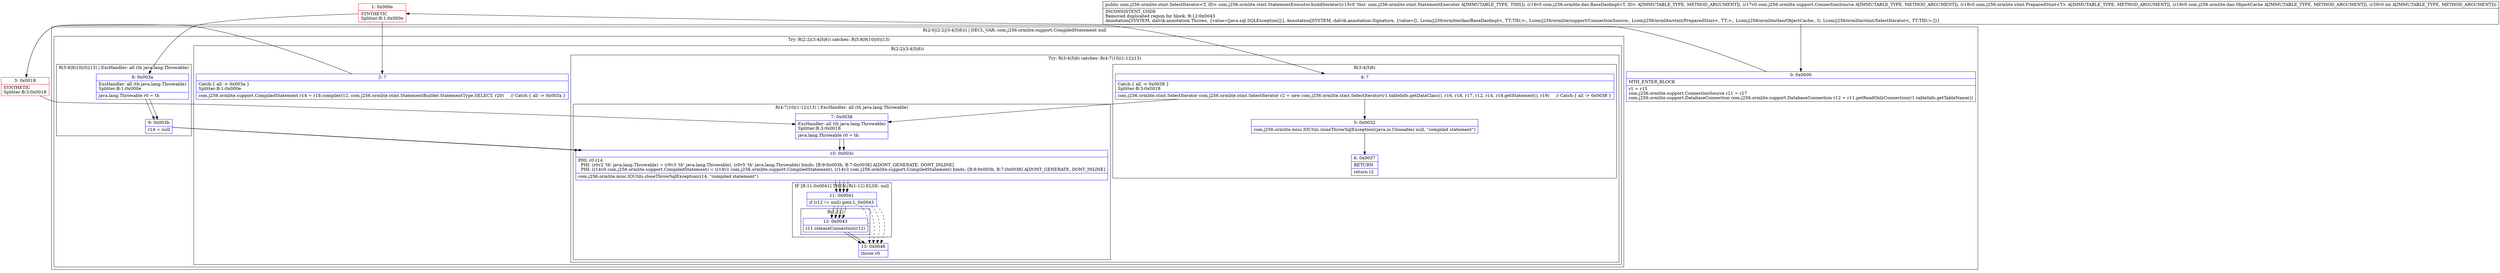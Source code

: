 digraph "CFG forcom.j256.ormlite.stmt.StatementExecutor.buildIterator(Lcom\/j256\/ormlite\/dao\/BaseDaoImpl;Lcom\/j256\/ormlite\/support\/ConnectionSource;Lcom\/j256\/ormlite\/stmt\/PreparedStmt;Lcom\/j256\/ormlite\/dao\/ObjectCache;I)Lcom\/j256\/ormlite\/stmt\/SelectIterator;" {
subgraph cluster_Region_718938616 {
label = "R(2:0|(2:2|(3:4|5|6))) | DECL_VAR: com.j256.ormlite.support.CompiledStatement null\l";
node [shape=record,color=blue];
Node_0 [shape=record,label="{0\:\ 0x0000|MTH_ENTER_BLOCK\l|r1 = r15\lcom.j256.ormlite.support.ConnectionSource r11 = r17\lcom.j256.ormlite.support.DatabaseConnection com.j256.ormlite.support.DatabaseConnection r12 = r11.getReadOnlyConnection(r1.tableInfo.getTableName())\l}"];
subgraph cluster_TryCatchRegion_277116850 {
label = "Try: R(2:2|(3:4|5|6)) catches: R(5:8|9|10|(0)|13)";
node [shape=record,color=blue];
subgraph cluster_Region_1783795700 {
label = "R(2:2|(3:4|5|6))";
node [shape=record,color=blue];
Node_2 [shape=record,label="{2\:\ ?|Catch:\{ all \-\> 0x003a \}\lSplitter:B:1:0x000e\l|com.j256.ormlite.support.CompiledStatement r14 = r18.compile(r12, com.j256.ormlite.stmt.StatementBuilder.StatementType.SELECT, r20)     \/\/ Catch:\{ all \-\> 0x003a \}\l}"];
subgraph cluster_TryCatchRegion_830345525 {
label = "Try: R(3:4|5|6) catches: R(4:7|10|(1:12)|13)";
node [shape=record,color=blue];
subgraph cluster_Region_322647982 {
label = "R(3:4|5|6)";
node [shape=record,color=blue];
Node_4 [shape=record,label="{4\:\ ?|Catch:\{ all \-\> 0x0038 \}\lSplitter:B:3:0x0018\l|com.j256.ormlite.stmt.SelectIterator com.j256.ormlite.stmt.SelectIterator r2 = new com.j256.ormlite.stmt.SelectIterator(r1.tableInfo.getDataClass(), r16, r18, r17, r12, r14, r18.getStatement(), r19)     \/\/ Catch:\{ all \-\> 0x0038 \}\l}"];
Node_5 [shape=record,label="{5\:\ 0x0032|com.j256.ormlite.misc.IOUtils.closeThrowSqlException((java.io.Closeable) null, \"compiled statement\")\l}"];
Node_6 [shape=record,label="{6\:\ 0x0037|RETURN\l|return r2\l}"];
}
subgraph cluster_Region_1780678913 {
label = "R(4:7|10|(1:12)|13) | ExcHandler: all (th java.lang.Throwable)\l";
node [shape=record,color=blue];
Node_7 [shape=record,label="{7\:\ 0x0038|ExcHandler: all (th java.lang.Throwable)\lSplitter:B:3:0x0018\l|java.lang.Throwable r0 = th\l}"];
Node_10 [shape=record,label="{10\:\ 0x003c|PHI: r0 r14 \l  PHI: (r0v2 'th' java.lang.Throwable) = (r0v3 'th' java.lang.Throwable), (r0v5 'th' java.lang.Throwable) binds: [B:9:0x003b, B:7:0x0038] A[DONT_GENERATE, DONT_INLINE]\l  PHI: (r14v0 com.j256.ormlite.support.CompiledStatement) = (r14v1 com.j256.ormlite.support.CompiledStatement), (r14v2 com.j256.ormlite.support.CompiledStatement) binds: [B:9:0x003b, B:7:0x0038] A[DONT_GENERATE, DONT_INLINE]\l|com.j256.ormlite.misc.IOUtils.closeThrowSqlException(r14, \"compiled statement\")\l}"];
subgraph cluster_IfRegion_1754599888 {
label = "IF [B:11:0x0041] THEN: R(1:12) ELSE: null";
node [shape=record,color=blue];
Node_11 [shape=record,label="{11\:\ 0x0041|if (r12 != null) goto L_0x0043\l}"];
subgraph cluster_Region_1054427568 {
label = "R(1:12)";
node [shape=record,color=blue];
Node_12 [shape=record,label="{12\:\ 0x0043|r11.releaseConnection(r12)\l}"];
}
}
Node_13 [shape=record,label="{13\:\ 0x0046|throw r0\l}"];
}
}
}
subgraph cluster_Region_1655062766 {
label = "R(5:8|9|10|(0)|13) | ExcHandler: all (th java.lang.Throwable)\l";
node [shape=record,color=blue];
Node_8 [shape=record,label="{8\:\ 0x003a|ExcHandler: all (th java.lang.Throwable)\lSplitter:B:1:0x000e\l|java.lang.Throwable r0 = th\l}"];
Node_9 [shape=record,label="{9\:\ 0x003b|r14 = null\l}"];
Node_10 [shape=record,label="{10\:\ 0x003c|PHI: r0 r14 \l  PHI: (r0v2 'th' java.lang.Throwable) = (r0v3 'th' java.lang.Throwable), (r0v5 'th' java.lang.Throwable) binds: [B:9:0x003b, B:7:0x0038] A[DONT_GENERATE, DONT_INLINE]\l  PHI: (r14v0 com.j256.ormlite.support.CompiledStatement) = (r14v1 com.j256.ormlite.support.CompiledStatement), (r14v2 com.j256.ormlite.support.CompiledStatement) binds: [B:9:0x003b, B:7:0x0038] A[DONT_GENERATE, DONT_INLINE]\l|com.j256.ormlite.misc.IOUtils.closeThrowSqlException(r14, \"compiled statement\")\l}"];
subgraph cluster_IfRegion_477450683 {
label = "IF [B:11:0x0041] THEN: R(0) ELSE: null";
node [shape=record,color=blue];
Node_11 [shape=record,label="{11\:\ 0x0041|if (r12 != null) goto L_0x0043\l}"];
subgraph cluster_Region_227676255 {
label = "R(0)";
node [shape=record,color=blue];
}
}
Node_13 [shape=record,label="{13\:\ 0x0046|throw r0\l}"];
}
}
}
subgraph cluster_Region_1655062766 {
label = "R(5:8|9|10|(0)|13) | ExcHandler: all (th java.lang.Throwable)\l";
node [shape=record,color=blue];
Node_8 [shape=record,label="{8\:\ 0x003a|ExcHandler: all (th java.lang.Throwable)\lSplitter:B:1:0x000e\l|java.lang.Throwable r0 = th\l}"];
Node_9 [shape=record,label="{9\:\ 0x003b|r14 = null\l}"];
Node_10 [shape=record,label="{10\:\ 0x003c|PHI: r0 r14 \l  PHI: (r0v2 'th' java.lang.Throwable) = (r0v3 'th' java.lang.Throwable), (r0v5 'th' java.lang.Throwable) binds: [B:9:0x003b, B:7:0x0038] A[DONT_GENERATE, DONT_INLINE]\l  PHI: (r14v0 com.j256.ormlite.support.CompiledStatement) = (r14v1 com.j256.ormlite.support.CompiledStatement), (r14v2 com.j256.ormlite.support.CompiledStatement) binds: [B:9:0x003b, B:7:0x0038] A[DONT_GENERATE, DONT_INLINE]\l|com.j256.ormlite.misc.IOUtils.closeThrowSqlException(r14, \"compiled statement\")\l}"];
subgraph cluster_IfRegion_477450683 {
label = "IF [B:11:0x0041] THEN: R(0) ELSE: null";
node [shape=record,color=blue];
Node_11 [shape=record,label="{11\:\ 0x0041|if (r12 != null) goto L_0x0043\l}"];
subgraph cluster_Region_227676255 {
label = "R(0)";
node [shape=record,color=blue];
}
}
Node_13 [shape=record,label="{13\:\ 0x0046|throw r0\l}"];
}
subgraph cluster_Region_1780678913 {
label = "R(4:7|10|(1:12)|13) | ExcHandler: all (th java.lang.Throwable)\l";
node [shape=record,color=blue];
Node_7 [shape=record,label="{7\:\ 0x0038|ExcHandler: all (th java.lang.Throwable)\lSplitter:B:3:0x0018\l|java.lang.Throwable r0 = th\l}"];
Node_10 [shape=record,label="{10\:\ 0x003c|PHI: r0 r14 \l  PHI: (r0v2 'th' java.lang.Throwable) = (r0v3 'th' java.lang.Throwable), (r0v5 'th' java.lang.Throwable) binds: [B:9:0x003b, B:7:0x0038] A[DONT_GENERATE, DONT_INLINE]\l  PHI: (r14v0 com.j256.ormlite.support.CompiledStatement) = (r14v1 com.j256.ormlite.support.CompiledStatement), (r14v2 com.j256.ormlite.support.CompiledStatement) binds: [B:9:0x003b, B:7:0x0038] A[DONT_GENERATE, DONT_INLINE]\l|com.j256.ormlite.misc.IOUtils.closeThrowSqlException(r14, \"compiled statement\")\l}"];
subgraph cluster_IfRegion_1754599888 {
label = "IF [B:11:0x0041] THEN: R(1:12) ELSE: null";
node [shape=record,color=blue];
Node_11 [shape=record,label="{11\:\ 0x0041|if (r12 != null) goto L_0x0043\l}"];
subgraph cluster_Region_1054427568 {
label = "R(1:12)";
node [shape=record,color=blue];
Node_12 [shape=record,label="{12\:\ 0x0043|r11.releaseConnection(r12)\l}"];
}
}
Node_13 [shape=record,label="{13\:\ 0x0046|throw r0\l}"];
}
Node_1 [shape=record,color=red,label="{1\:\ 0x000e|SYNTHETIC\lSplitter:B:1:0x000e\l}"];
Node_3 [shape=record,color=red,label="{3\:\ 0x0018|SYNTHETIC\lSplitter:B:3:0x0018\l}"];
MethodNode[shape=record,label="{public com.j256.ormlite.stmt.SelectIterator\<T, ID\> com.j256.ormlite.stmt.StatementExecutor.buildIterator((r15v0 'this' com.j256.ormlite.stmt.StatementExecutor A[IMMUTABLE_TYPE, THIS]), (r16v0 com.j256.ormlite.dao.BaseDaoImpl\<T, ID\> A[IMMUTABLE_TYPE, METHOD_ARGUMENT]), (r17v0 com.j256.ormlite.support.ConnectionSource A[IMMUTABLE_TYPE, METHOD_ARGUMENT]), (r18v0 com.j256.ormlite.stmt.PreparedStmt\<T\> A[IMMUTABLE_TYPE, METHOD_ARGUMENT]), (r19v0 com.j256.ormlite.dao.ObjectCache A[IMMUTABLE_TYPE, METHOD_ARGUMENT]), (r20v0 int A[IMMUTABLE_TYPE, METHOD_ARGUMENT]))  | INCONSISTENT_CODE\lRemoved duplicated region for block: B:12:0x0043 \lAnnotation[SYSTEM, dalvik.annotation.Throws, \{value=[java.sql.SQLException]\}], Annotation[SYSTEM, dalvik.annotation.Signature, \{value=[(, Lcom\/j256\/ormlite\/dao\/BaseDaoImpl\<, TT;TID;\>;, Lcom\/j256\/ormlite\/support\/ConnectionSource;, Lcom\/j256\/ormlite\/stmt\/PreparedStmt\<, TT;\>;, Lcom\/j256\/ormlite\/dao\/ObjectCache;, I), Lcom\/j256\/ormlite\/stmt\/SelectIterator\<, TT;TID;\>;]\}]\l}"];
MethodNode -> Node_0;
Node_0 -> Node_1;
Node_2 -> Node_3;
Node_4 -> Node_5;
Node_4 -> Node_7;
Node_5 -> Node_6;
Node_7 -> Node_10;
Node_10 -> Node_11;
Node_11 -> Node_12;
Node_11 -> Node_13[style=dashed];
Node_12 -> Node_13;
Node_8 -> Node_9;
Node_9 -> Node_10;
Node_10 -> Node_11;
Node_11 -> Node_12;
Node_11 -> Node_13[style=dashed];
Node_8 -> Node_9;
Node_9 -> Node_10;
Node_10 -> Node_11;
Node_11 -> Node_12;
Node_11 -> Node_13[style=dashed];
Node_7 -> Node_10;
Node_10 -> Node_11;
Node_11 -> Node_12;
Node_11 -> Node_13[style=dashed];
Node_12 -> Node_13;
Node_1 -> Node_2;
Node_1 -> Node_8;
Node_3 -> Node_4;
Node_3 -> Node_7;
}

